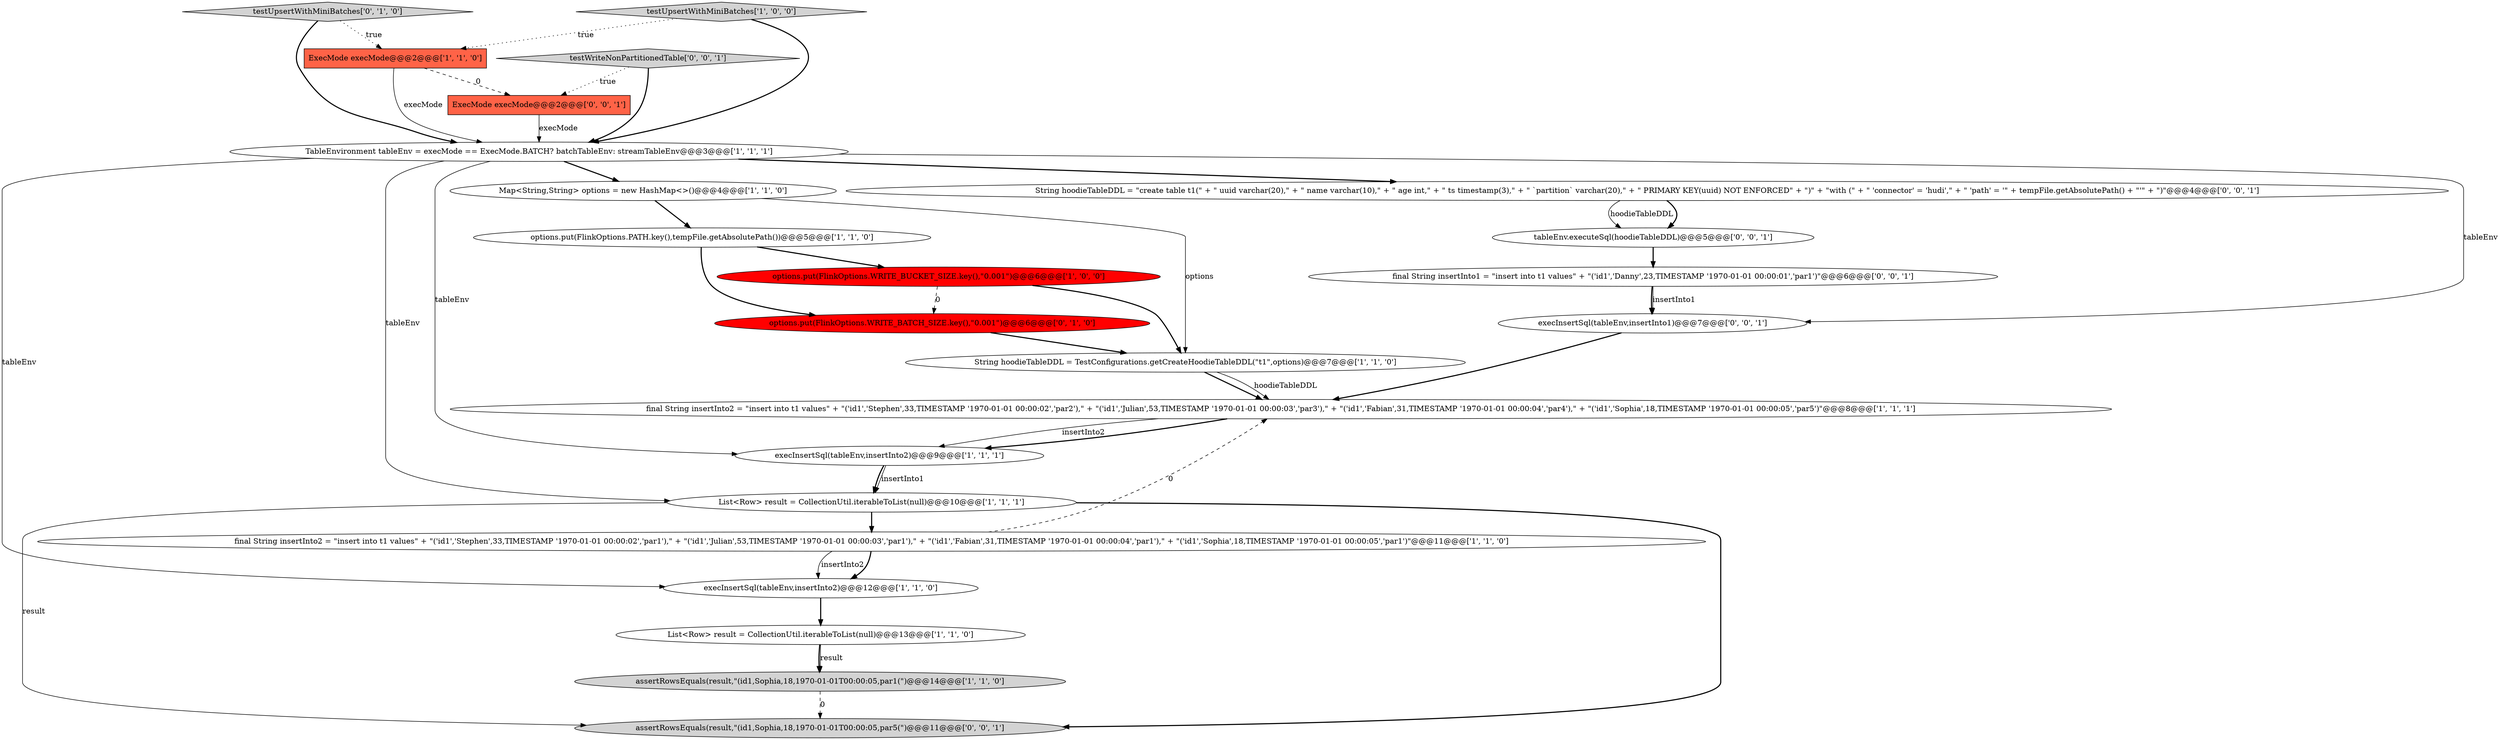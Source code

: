 digraph {
15 [style = filled, label = "testUpsertWithMiniBatches['0', '1', '0']", fillcolor = lightgray, shape = diamond image = "AAA0AAABBB2BBB"];
11 [style = filled, label = "Map<String,String> options = new HashMap<>()@@@4@@@['1', '1', '0']", fillcolor = white, shape = ellipse image = "AAA0AAABBB1BBB"];
12 [style = filled, label = "ExecMode execMode@@@2@@@['1', '1', '0']", fillcolor = tomato, shape = box image = "AAA0AAABBB1BBB"];
10 [style = filled, label = "TableEnvironment tableEnv = execMode == ExecMode.BATCH? batchTableEnv: streamTableEnv@@@3@@@['1', '1', '1']", fillcolor = white, shape = ellipse image = "AAA0AAABBB1BBB"];
1 [style = filled, label = "final String insertInto2 = \"insert into t1 values\" + \"('id1','Stephen',33,TIMESTAMP '1970-01-01 00:00:02','par1'),\" + \"('id1','Julian',53,TIMESTAMP '1970-01-01 00:00:03','par1'),\" + \"('id1','Fabian',31,TIMESTAMP '1970-01-01 00:00:04','par1'),\" + \"('id1','Sophia',18,TIMESTAMP '1970-01-01 00:00:05','par1')\"@@@11@@@['1', '1', '0']", fillcolor = white, shape = ellipse image = "AAA0AAABBB1BBB"];
13 [style = filled, label = "final String insertInto2 = \"insert into t1 values\" + \"('id1','Stephen',33,TIMESTAMP '1970-01-01 00:00:02','par2'),\" + \"('id1','Julian',53,TIMESTAMP '1970-01-01 00:00:03','par3'),\" + \"('id1','Fabian',31,TIMESTAMP '1970-01-01 00:00:04','par4'),\" + \"('id1','Sophia',18,TIMESTAMP '1970-01-01 00:00:05','par5')\"@@@8@@@['1', '1', '1']", fillcolor = white, shape = ellipse image = "AAA0AAABBB1BBB"];
3 [style = filled, label = "execInsertSql(tableEnv,insertInto2)@@@9@@@['1', '1', '1']", fillcolor = white, shape = ellipse image = "AAA0AAABBB1BBB"];
17 [style = filled, label = "assertRowsEquals(result,\"(id1,Sophia,18,1970-01-01T00:00:05,par5(\")@@@11@@@['0', '0', '1']", fillcolor = lightgray, shape = ellipse image = "AAA0AAABBB3BBB"];
9 [style = filled, label = "options.put(FlinkOptions.WRITE_BUCKET_SIZE.key(),\"0.001\")@@@6@@@['1', '0', '0']", fillcolor = red, shape = ellipse image = "AAA1AAABBB1BBB"];
16 [style = filled, label = "ExecMode execMode@@@2@@@['0', '0', '1']", fillcolor = tomato, shape = box image = "AAA0AAABBB3BBB"];
2 [style = filled, label = "execInsertSql(tableEnv,insertInto2)@@@12@@@['1', '1', '0']", fillcolor = white, shape = ellipse image = "AAA0AAABBB1BBB"];
22 [style = filled, label = "execInsertSql(tableEnv,insertInto1)@@@7@@@['0', '0', '1']", fillcolor = white, shape = ellipse image = "AAA0AAABBB3BBB"];
21 [style = filled, label = "String hoodieTableDDL = \"create table t1(\" + \" uuid varchar(20),\" + \" name varchar(10),\" + \" age int,\" + \" ts timestamp(3),\" + \" `partition` varchar(20),\" + \" PRIMARY KEY(uuid) NOT ENFORCED\" + \")\" + \"with (\" + \" 'connector' = 'hudi',\" + \" 'path' = '\" + tempFile.getAbsolutePath() + \"'\" + \")\"@@@4@@@['0', '0', '1']", fillcolor = white, shape = ellipse image = "AAA0AAABBB3BBB"];
14 [style = filled, label = "options.put(FlinkOptions.WRITE_BATCH_SIZE.key(),\"0.001\")@@@6@@@['0', '1', '0']", fillcolor = red, shape = ellipse image = "AAA1AAABBB2BBB"];
7 [style = filled, label = "String hoodieTableDDL = TestConfigurations.getCreateHoodieTableDDL(\"t1\",options)@@@7@@@['1', '1', '0']", fillcolor = white, shape = ellipse image = "AAA0AAABBB1BBB"];
5 [style = filled, label = "List<Row> result = CollectionUtil.iterableToList(null)@@@10@@@['1', '1', '1']", fillcolor = white, shape = ellipse image = "AAA0AAABBB1BBB"];
20 [style = filled, label = "final String insertInto1 = \"insert into t1 values\" + \"('id1','Danny',23,TIMESTAMP '1970-01-01 00:00:01','par1')\"@@@6@@@['0', '0', '1']", fillcolor = white, shape = ellipse image = "AAA0AAABBB3BBB"];
18 [style = filled, label = "tableEnv.executeSql(hoodieTableDDL)@@@5@@@['0', '0', '1']", fillcolor = white, shape = ellipse image = "AAA0AAABBB3BBB"];
4 [style = filled, label = "List<Row> result = CollectionUtil.iterableToList(null)@@@13@@@['1', '1', '0']", fillcolor = white, shape = ellipse image = "AAA0AAABBB1BBB"];
19 [style = filled, label = "testWriteNonPartitionedTable['0', '0', '1']", fillcolor = lightgray, shape = diamond image = "AAA0AAABBB3BBB"];
6 [style = filled, label = "testUpsertWithMiniBatches['1', '0', '0']", fillcolor = lightgray, shape = diamond image = "AAA0AAABBB1BBB"];
0 [style = filled, label = "options.put(FlinkOptions.PATH.key(),tempFile.getAbsolutePath())@@@5@@@['1', '1', '0']", fillcolor = white, shape = ellipse image = "AAA0AAABBB1BBB"];
8 [style = filled, label = "assertRowsEquals(result,\"(id1,Sophia,18,1970-01-01T00:00:05,par1(\")@@@14@@@['1', '1', '0']", fillcolor = lightgray, shape = ellipse image = "AAA0AAABBB1BBB"];
7->13 [style = bold, label=""];
0->9 [style = bold, label=""];
15->10 [style = bold, label=""];
20->22 [style = solid, label="insertInto1"];
12->16 [style = dashed, label="0"];
12->10 [style = solid, label="execMode"];
10->2 [style = solid, label="tableEnv"];
13->3 [style = solid, label="insertInto2"];
19->10 [style = bold, label=""];
3->5 [style = solid, label="insertInto1"];
10->21 [style = bold, label=""];
10->22 [style = solid, label="tableEnv"];
16->10 [style = solid, label="execMode"];
9->7 [style = bold, label=""];
5->17 [style = bold, label=""];
2->4 [style = bold, label=""];
21->18 [style = bold, label=""];
14->7 [style = bold, label=""];
21->18 [style = solid, label="hoodieTableDDL"];
20->22 [style = bold, label=""];
1->13 [style = dashed, label="0"];
5->1 [style = bold, label=""];
18->20 [style = bold, label=""];
3->5 [style = bold, label=""];
11->0 [style = bold, label=""];
10->5 [style = solid, label="tableEnv"];
0->14 [style = bold, label=""];
9->14 [style = dashed, label="0"];
13->3 [style = bold, label=""];
6->10 [style = bold, label=""];
19->16 [style = dotted, label="true"];
11->7 [style = solid, label="options"];
15->12 [style = dotted, label="true"];
1->2 [style = solid, label="insertInto2"];
4->8 [style = bold, label=""];
8->17 [style = dashed, label="0"];
1->2 [style = bold, label=""];
5->17 [style = solid, label="result"];
6->12 [style = dotted, label="true"];
4->8 [style = solid, label="result"];
10->3 [style = solid, label="tableEnv"];
22->13 [style = bold, label=""];
7->13 [style = solid, label="hoodieTableDDL"];
10->11 [style = bold, label=""];
}
